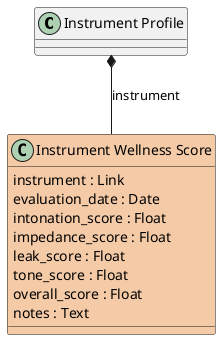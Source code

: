 @startuml
"Instrument Profile" *-- "Instrument Wellness Score" : instrument
class "Instrument Wellness Score" #F5CBA7 {
  instrument : Link
  evaluation_date : Date
  intonation_score : Float
  impedance_score : Float
  leak_score : Float
  tone_score : Float
  overall_score : Float
  notes : Text
}
@enduml